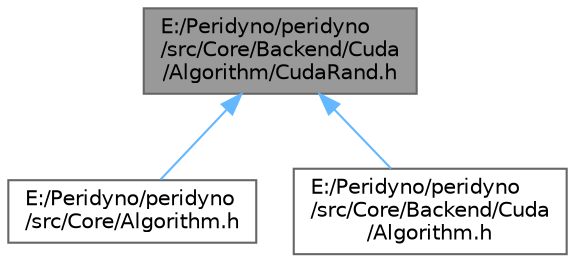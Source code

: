 digraph "E:/Peridyno/peridyno/src/Core/Backend/Cuda/Algorithm/CudaRand.h"
{
 // LATEX_PDF_SIZE
  bgcolor="transparent";
  edge [fontname=Helvetica,fontsize=10,labelfontname=Helvetica,labelfontsize=10];
  node [fontname=Helvetica,fontsize=10,shape=box,height=0.2,width=0.4];
  Node1 [id="Node000001",label="E:/Peridyno/peridyno\l/src/Core/Backend/Cuda\l/Algorithm/CudaRand.h",height=0.2,width=0.4,color="gray40", fillcolor="grey60", style="filled", fontcolor="black",tooltip=" "];
  Node1 -> Node2 [id="edge1_Node000001_Node000002",dir="back",color="steelblue1",style="solid",tooltip=" "];
  Node2 [id="Node000002",label="E:/Peridyno/peridyno\l/src/Core/Algorithm.h",height=0.2,width=0.4,color="grey40", fillcolor="white", style="filled",URL="$_algorithm_8h.html",tooltip=" "];
  Node1 -> Node3 [id="edge2_Node000001_Node000003",dir="back",color="steelblue1",style="solid",tooltip=" "];
  Node3 [id="Node000003",label="E:/Peridyno/peridyno\l/src/Core/Backend/Cuda\l/Algorithm.h",height=0.2,width=0.4,color="grey40", fillcolor="white", style="filled",URL="$_backend_2_cuda_2_algorithm_8h.html",tooltip=" "];
}
